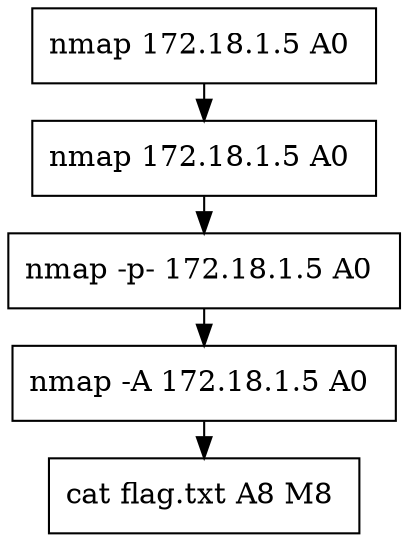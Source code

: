 // creating graph for user: 87
digraph {
	node [shape=box]
	0 [label="nmap 172.18.1.5 A0 "]
	1 [label="nmap 172.18.1.5 A0 "]
	2 [label="nmap -p- 172.18.1.5 A0 "]
	4 [label="nmap -A 172.18.1.5 A0 "]
	81 [label="cat flag.txt A8 M8 "]
	0 -> 1 [constraint=false]
	1 -> 2 [constraint=false]
	2 -> 4 [constraint=false]
	4 -> 81 [constraint=false]
	rankdir=LR
}
